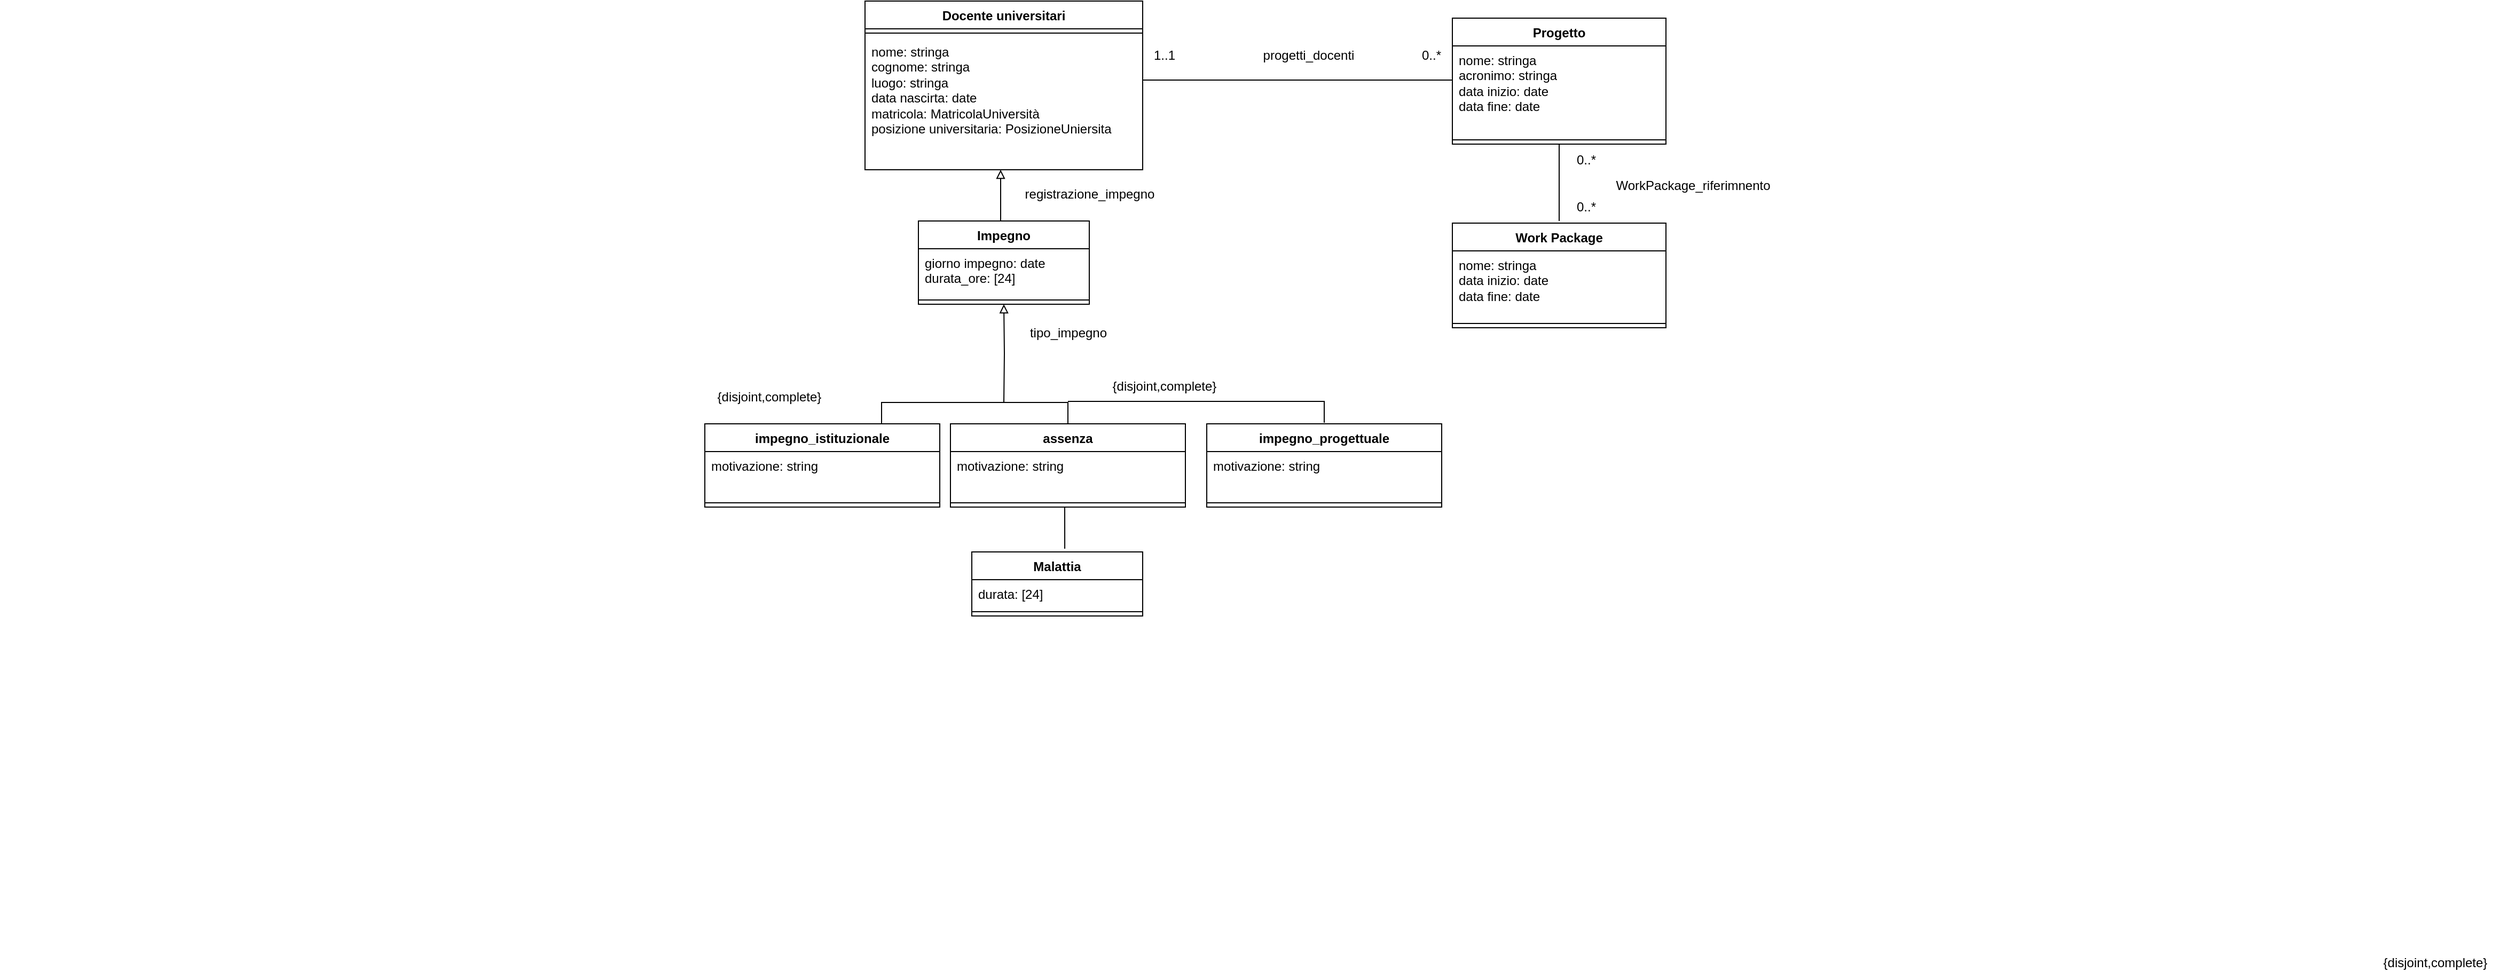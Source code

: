 <mxfile version="21.5.0" type="device">
  <diagram name="Page-1" id="qRLKTEqIeeb9t7-bzoMa">
    <mxGraphModel dx="2130" dy="615" grid="1" gridSize="10" guides="1" tooltips="1" connect="1" arrows="1" fold="1" page="1" pageScale="1" pageWidth="850" pageHeight="1100" math="0" shadow="0">
      <root>
        <mxCell id="0" />
        <mxCell id="1" parent="0" />
        <mxCell id="jCYH0m46AMil__QicKte-63" style="edgeStyle=orthogonalEdgeStyle;rounded=0;orthogonalLoop=1;jettySize=auto;html=1;exitX=1;exitY=0.5;exitDx=0;exitDy=0;entryX=0;entryY=0.5;entryDx=0;entryDy=0;endArrow=none;endFill=0;" edge="1" parent="1">
          <mxGeometry relative="1" as="geometry">
            <mxPoint x="440" y="151" as="sourcePoint" />
            <mxPoint x="730" y="156" as="targetPoint" />
            <Array as="points">
              <mxPoint x="440" y="148" />
              <mxPoint x="730" y="148" />
            </Array>
          </mxGeometry>
        </mxCell>
        <mxCell id="jCYH0m46AMil__QicKte-1" value="Docente universitari" style="swimlane;fontStyle=1;align=center;verticalAlign=top;childLayout=stackLayout;horizontal=1;startSize=26;horizontalStack=0;resizeParent=1;resizeParentMax=0;resizeLast=0;collapsible=1;marginBottom=0;whiteSpace=wrap;html=1;" vertex="1" parent="1">
          <mxGeometry x="180" y="74" width="260" height="158" as="geometry" />
        </mxCell>
        <mxCell id="jCYH0m46AMil__QicKte-3" value="" style="line;strokeWidth=1;fillColor=none;align=left;verticalAlign=middle;spacingTop=-1;spacingLeft=3;spacingRight=3;rotatable=0;labelPosition=right;points=[];portConstraint=eastwest;strokeColor=inherit;" vertex="1" parent="jCYH0m46AMil__QicKte-1">
          <mxGeometry y="26" width="260" height="8" as="geometry" />
        </mxCell>
        <mxCell id="jCYH0m46AMil__QicKte-2" value="&lt;div&gt;nome: stringa&lt;/div&gt;&lt;div&gt;cognome: stringa&lt;br&gt;&lt;/div&gt;&lt;div&gt;luogo: stringa&lt;/div&gt;&lt;div&gt;data nascirta: date&lt;/div&gt;&lt;div&gt;matricola: MatricolaUniversità&lt;br&gt;&lt;/div&gt;posizione universitaria: PosizioneUniersita" style="text;strokeColor=none;fillColor=none;align=left;verticalAlign=top;spacingLeft=4;spacingRight=4;overflow=hidden;rotatable=0;points=[[0,0.5],[1,0.5]];portConstraint=eastwest;whiteSpace=wrap;html=1;" vertex="1" parent="jCYH0m46AMil__QicKte-1">
          <mxGeometry y="34" width="260" height="124" as="geometry" />
        </mxCell>
        <mxCell id="jCYH0m46AMil__QicKte-21" style="edgeStyle=orthogonalEdgeStyle;rounded=0;orthogonalLoop=1;jettySize=auto;html=1;exitX=0.5;exitY=1;exitDx=0;exitDy=0;endArrow=none;endFill=0;" edge="1" parent="1" source="jCYH0m46AMil__QicKte-5">
          <mxGeometry relative="1" as="geometry">
            <mxPoint x="830.0" y="280" as="targetPoint" />
          </mxGeometry>
        </mxCell>
        <mxCell id="jCYH0m46AMil__QicKte-5" value="Progetto" style="swimlane;fontStyle=1;align=center;verticalAlign=top;childLayout=stackLayout;horizontal=1;startSize=26;horizontalStack=0;resizeParent=1;resizeParentMax=0;resizeLast=0;collapsible=1;marginBottom=0;whiteSpace=wrap;html=1;" vertex="1" parent="1">
          <mxGeometry x="730" y="90" width="200" height="118" as="geometry" />
        </mxCell>
        <mxCell id="jCYH0m46AMil__QicKte-6" value="&lt;div&gt;nome: stringa&lt;/div&gt;&lt;div&gt;acronimo: stringa&lt;/div&gt;&lt;div&gt;data inizio: date&lt;/div&gt;&lt;div&gt;data fine: date&lt;br&gt;&lt;/div&gt;&lt;div&gt;&lt;br&gt;&lt;/div&gt;" style="text;strokeColor=none;fillColor=none;align=left;verticalAlign=top;spacingLeft=4;spacingRight=4;overflow=hidden;rotatable=0;points=[[0,0.5],[1,0.5]];portConstraint=eastwest;whiteSpace=wrap;html=1;" vertex="1" parent="jCYH0m46AMil__QicKte-5">
          <mxGeometry y="26" width="200" height="84" as="geometry" />
        </mxCell>
        <mxCell id="jCYH0m46AMil__QicKte-7" value="" style="line;strokeWidth=1;fillColor=none;align=left;verticalAlign=middle;spacingTop=-1;spacingLeft=3;spacingRight=3;rotatable=0;labelPosition=right;points=[];portConstraint=eastwest;strokeColor=inherit;" vertex="1" parent="jCYH0m46AMil__QicKte-5">
          <mxGeometry y="110" width="200" height="8" as="geometry" />
        </mxCell>
        <mxCell id="jCYH0m46AMil__QicKte-9" value="Work Package" style="swimlane;fontStyle=1;align=center;verticalAlign=top;childLayout=stackLayout;horizontal=1;startSize=26;horizontalStack=0;resizeParent=1;resizeParentMax=0;resizeLast=0;collapsible=1;marginBottom=0;whiteSpace=wrap;html=1;" vertex="1" parent="1">
          <mxGeometry x="730" y="282" width="200" height="98" as="geometry" />
        </mxCell>
        <mxCell id="jCYH0m46AMil__QicKte-10" value="&lt;div&gt;nome: stringa&lt;/div&gt;&lt;div&gt;data inizio: date&lt;/div&gt;&lt;div&gt;data fine: date&lt;br&gt;&lt;/div&gt;" style="text;strokeColor=none;fillColor=none;align=left;verticalAlign=top;spacingLeft=4;spacingRight=4;overflow=hidden;rotatable=0;points=[[0,0.5],[1,0.5]];portConstraint=eastwest;whiteSpace=wrap;html=1;" vertex="1" parent="jCYH0m46AMil__QicKte-9">
          <mxGeometry y="26" width="200" height="64" as="geometry" />
        </mxCell>
        <mxCell id="jCYH0m46AMil__QicKte-11" value="" style="line;strokeWidth=1;fillColor=none;align=left;verticalAlign=middle;spacingTop=-1;spacingLeft=3;spacingRight=3;rotatable=0;labelPosition=right;points=[];portConstraint=eastwest;strokeColor=inherit;" vertex="1" parent="jCYH0m46AMil__QicKte-9">
          <mxGeometry y="90" width="200" height="8" as="geometry" />
        </mxCell>
        <mxCell id="jCYH0m46AMil__QicKte-22" value="0..*" style="text;html=1;align=center;verticalAlign=middle;resizable=0;points=[];autosize=1;strokeColor=none;fillColor=none;" vertex="1" parent="1">
          <mxGeometry x="835" y="208" width="40" height="30" as="geometry" />
        </mxCell>
        <mxCell id="jCYH0m46AMil__QicKte-23" value="0..*" style="text;html=1;align=center;verticalAlign=middle;resizable=0;points=[];autosize=1;strokeColor=none;fillColor=none;" vertex="1" parent="1">
          <mxGeometry x="835" y="252" width="40" height="30" as="geometry" />
        </mxCell>
        <mxCell id="jCYH0m46AMil__QicKte-26" value="WorkPackage_riferimnento" style="text;html=1;align=center;verticalAlign=middle;resizable=0;points=[];autosize=1;strokeColor=none;fillColor=none;" vertex="1" parent="1">
          <mxGeometry x="870" y="232" width="170" height="30" as="geometry" />
        </mxCell>
        <mxCell id="jCYH0m46AMil__QicKte-48" style="edgeStyle=orthogonalEdgeStyle;rounded=0;orthogonalLoop=1;jettySize=auto;html=1;exitX=0.5;exitY=0;exitDx=0;exitDy=0;entryX=0.5;entryY=0;entryDx=0;entryDy=0;endArrow=none;endFill=0;" edge="1" parent="1" target="jCYH0m46AMil__QicKte-42">
          <mxGeometry relative="1" as="geometry">
            <mxPoint x="130" y="480" as="sourcePoint" />
          </mxGeometry>
        </mxCell>
        <mxCell id="jCYH0m46AMil__QicKte-39" value="impegno_istituzionale" style="swimlane;fontStyle=1;align=center;verticalAlign=top;childLayout=stackLayout;horizontal=1;startSize=26;horizontalStack=0;resizeParent=1;resizeParentMax=0;resizeLast=0;collapsible=1;marginBottom=0;whiteSpace=wrap;html=1;" vertex="1" parent="1">
          <mxGeometry x="30" y="470" width="220" height="78" as="geometry" />
        </mxCell>
        <mxCell id="jCYH0m46AMil__QicKte-40" value="&lt;div&gt;motivazione: string&lt;br&gt;&lt;/div&gt;" style="text;strokeColor=none;fillColor=none;align=left;verticalAlign=top;spacingLeft=4;spacingRight=4;overflow=hidden;rotatable=0;points=[[0,0.5],[1,0.5]];portConstraint=eastwest;whiteSpace=wrap;html=1;" vertex="1" parent="jCYH0m46AMil__QicKte-39">
          <mxGeometry y="26" width="220" height="44" as="geometry" />
        </mxCell>
        <mxCell id="jCYH0m46AMil__QicKte-41" value="" style="line;strokeWidth=1;fillColor=none;align=left;verticalAlign=middle;spacingTop=-1;spacingLeft=3;spacingRight=3;rotatable=0;labelPosition=right;points=[];portConstraint=eastwest;strokeColor=inherit;" vertex="1" parent="jCYH0m46AMil__QicKte-39">
          <mxGeometry y="70" width="220" height="8" as="geometry" />
        </mxCell>
        <mxCell id="jCYH0m46AMil__QicKte-78" style="edgeStyle=orthogonalEdgeStyle;rounded=0;orthogonalLoop=1;jettySize=auto;html=1;exitX=0.5;exitY=1;exitDx=0;exitDy=0;entryX=0.544;entryY=-0.05;entryDx=0;entryDy=0;entryPerimeter=0;endArrow=none;endFill=0;" edge="1" parent="1" source="jCYH0m46AMil__QicKte-42" target="jCYH0m46AMil__QicKte-74">
          <mxGeometry relative="1" as="geometry" />
        </mxCell>
        <mxCell id="jCYH0m46AMil__QicKte-42" value="assenza" style="swimlane;fontStyle=1;align=center;verticalAlign=top;childLayout=stackLayout;horizontal=1;startSize=26;horizontalStack=0;resizeParent=1;resizeParentMax=0;resizeLast=0;collapsible=1;marginBottom=0;whiteSpace=wrap;html=1;" vertex="1" parent="1">
          <mxGeometry x="260" y="470" width="220" height="78" as="geometry" />
        </mxCell>
        <mxCell id="jCYH0m46AMil__QicKte-43" value="&lt;div&gt;motivazione: string&lt;br&gt;&lt;/div&gt;" style="text;strokeColor=none;fillColor=none;align=left;verticalAlign=top;spacingLeft=4;spacingRight=4;overflow=hidden;rotatable=0;points=[[0,0.5],[1,0.5]];portConstraint=eastwest;whiteSpace=wrap;html=1;" vertex="1" parent="jCYH0m46AMil__QicKte-42">
          <mxGeometry y="26" width="220" height="44" as="geometry" />
        </mxCell>
        <mxCell id="jCYH0m46AMil__QicKte-44" value="" style="line;strokeWidth=1;fillColor=none;align=left;verticalAlign=middle;spacingTop=-1;spacingLeft=3;spacingRight=3;rotatable=0;labelPosition=right;points=[];portConstraint=eastwest;strokeColor=inherit;" vertex="1" parent="jCYH0m46AMil__QicKte-42">
          <mxGeometry y="70" width="220" height="8" as="geometry" />
        </mxCell>
        <mxCell id="jCYH0m46AMil__QicKte-49" style="edgeStyle=orthogonalEdgeStyle;rounded=0;orthogonalLoop=1;jettySize=auto;html=1;exitX=0.5;exitY=0;exitDx=0;exitDy=0;endArrow=none;endFill=0;" edge="1" parent="1">
          <mxGeometry relative="1" as="geometry">
            <mxPoint x="370" y="449" as="targetPoint" />
            <mxPoint x="610" y="469" as="sourcePoint" />
            <Array as="points">
              <mxPoint x="610" y="449" />
            </Array>
          </mxGeometry>
        </mxCell>
        <mxCell id="jCYH0m46AMil__QicKte-45" value="impegno_progettuale" style="swimlane;fontStyle=1;align=center;verticalAlign=top;childLayout=stackLayout;horizontal=1;startSize=26;horizontalStack=0;resizeParent=1;resizeParentMax=0;resizeLast=0;collapsible=1;marginBottom=0;whiteSpace=wrap;html=1;" vertex="1" parent="1">
          <mxGeometry x="500" y="470" width="220" height="78" as="geometry" />
        </mxCell>
        <mxCell id="jCYH0m46AMil__QicKte-46" value="&lt;div&gt;motivazione: string&lt;br&gt;&lt;/div&gt;" style="text;strokeColor=none;fillColor=none;align=left;verticalAlign=top;spacingLeft=4;spacingRight=4;overflow=hidden;rotatable=0;points=[[0,0.5],[1,0.5]];portConstraint=eastwest;whiteSpace=wrap;html=1;" vertex="1" parent="jCYH0m46AMil__QicKte-45">
          <mxGeometry y="26" width="220" height="44" as="geometry" />
        </mxCell>
        <mxCell id="jCYH0m46AMil__QicKte-47" value="" style="line;strokeWidth=1;fillColor=none;align=left;verticalAlign=middle;spacingTop=-1;spacingLeft=3;spacingRight=3;rotatable=0;labelPosition=right;points=[];portConstraint=eastwest;strokeColor=inherit;" vertex="1" parent="jCYH0m46AMil__QicKte-45">
          <mxGeometry y="70" width="220" height="8" as="geometry" />
        </mxCell>
        <mxCell id="jCYH0m46AMil__QicKte-51" value="{disjoint,complete}" style="text;html=1;align=center;verticalAlign=middle;resizable=0;points=[];autosize=1;strokeColor=none;fillColor=none;" vertex="1" parent="1">
          <mxGeometry x="30" y="430" width="120" height="30" as="geometry" />
        </mxCell>
        <mxCell id="jCYH0m46AMil__QicKte-52" value="{disjoint,complete}" style="text;html=1;align=center;verticalAlign=middle;resizable=0;points=[];autosize=1;strokeColor=none;fillColor=none;" vertex="1" parent="1">
          <mxGeometry x="400" y="420" width="120" height="30" as="geometry" />
        </mxCell>
        <mxCell id="jCYH0m46AMil__QicKte-53" value="{disjoint,complete}" style="text;html=1;align=center;verticalAlign=middle;resizable=0;points=[];autosize=1;strokeColor=none;fillColor=none;" vertex="1" parent="1">
          <mxGeometry x="1590" y="960" width="120" height="30" as="geometry" />
        </mxCell>
        <mxCell id="jCYH0m46AMil__QicKte-59" style="edgeStyle=orthogonalEdgeStyle;rounded=0;orthogonalLoop=1;jettySize=auto;html=1;exitX=0.5;exitY=0;exitDx=0;exitDy=0;entryX=0.5;entryY=1;entryDx=0;entryDy=0;endArrow=block;endFill=0;" edge="1" parent="1">
          <mxGeometry relative="1" as="geometry">
            <mxPoint x="307" y="280" as="sourcePoint" />
            <mxPoint x="307" y="232" as="targetPoint" />
          </mxGeometry>
        </mxCell>
        <mxCell id="jCYH0m46AMil__QicKte-60" style="edgeStyle=orthogonalEdgeStyle;rounded=0;orthogonalLoop=1;jettySize=auto;html=1;entryX=0.5;entryY=1;entryDx=0;entryDy=0;endArrow=block;endFill=0;" edge="1" parent="1" target="jCYH0m46AMil__QicKte-55">
          <mxGeometry relative="1" as="geometry">
            <mxPoint x="310" y="450" as="sourcePoint" />
          </mxGeometry>
        </mxCell>
        <mxCell id="jCYH0m46AMil__QicKte-55" value="Impegno" style="swimlane;fontStyle=1;align=center;verticalAlign=top;childLayout=stackLayout;horizontal=1;startSize=26;horizontalStack=0;resizeParent=1;resizeParentMax=0;resizeLast=0;collapsible=1;marginBottom=0;whiteSpace=wrap;html=1;" vertex="1" parent="1">
          <mxGeometry x="230" y="280" width="160" height="78" as="geometry" />
        </mxCell>
        <mxCell id="jCYH0m46AMil__QicKte-56" value="&lt;div&gt;giorno impegno: date&lt;/div&gt;&lt;div&gt;durata_ore: [24]&lt;br&gt;&lt;/div&gt;" style="text;strokeColor=none;fillColor=none;align=left;verticalAlign=top;spacingLeft=4;spacingRight=4;overflow=hidden;rotatable=0;points=[[0,0.5],[1,0.5]];portConstraint=eastwest;whiteSpace=wrap;html=1;" vertex="1" parent="jCYH0m46AMil__QicKte-55">
          <mxGeometry y="26" width="160" height="44" as="geometry" />
        </mxCell>
        <mxCell id="jCYH0m46AMil__QicKte-57" value="" style="line;strokeWidth=1;fillColor=none;align=left;verticalAlign=middle;spacingTop=-1;spacingLeft=3;spacingRight=3;rotatable=0;labelPosition=right;points=[];portConstraint=eastwest;strokeColor=inherit;" vertex="1" parent="jCYH0m46AMil__QicKte-55">
          <mxGeometry y="70" width="160" height="8" as="geometry" />
        </mxCell>
        <mxCell id="jCYH0m46AMil__QicKte-61" value="registrazione_impegno" style="text;html=1;align=center;verticalAlign=middle;resizable=0;points=[];autosize=1;strokeColor=none;fillColor=none;" vertex="1" parent="1">
          <mxGeometry x="320" y="240" width="140" height="30" as="geometry" />
        </mxCell>
        <mxCell id="jCYH0m46AMil__QicKte-62" value="tipo_impegno" style="text;html=1;align=center;verticalAlign=middle;resizable=0;points=[];autosize=1;strokeColor=none;fillColor=none;" vertex="1" parent="1">
          <mxGeometry x="320" y="370" width="100" height="30" as="geometry" />
        </mxCell>
        <mxCell id="jCYH0m46AMil__QicKte-71" value="progetti_docenti" style="text;html=1;align=center;verticalAlign=middle;resizable=0;points=[];autosize=1;strokeColor=none;fillColor=none;" vertex="1" parent="1">
          <mxGeometry x="540" y="110" width="110" height="30" as="geometry" />
        </mxCell>
        <mxCell id="jCYH0m46AMil__QicKte-72" value="0..*" style="text;html=1;align=center;verticalAlign=middle;resizable=0;points=[];autosize=1;strokeColor=none;fillColor=none;" vertex="1" parent="1">
          <mxGeometry x="690" y="110" width="40" height="30" as="geometry" />
        </mxCell>
        <mxCell id="jCYH0m46AMil__QicKte-73" value="1..1" style="text;html=1;align=center;verticalAlign=middle;resizable=0;points=[];autosize=1;strokeColor=none;fillColor=none;" vertex="1" parent="1">
          <mxGeometry x="440" y="110" width="40" height="30" as="geometry" />
        </mxCell>
        <mxCell id="jCYH0m46AMil__QicKte-74" value="Malattia" style="swimlane;fontStyle=1;align=center;verticalAlign=top;childLayout=stackLayout;horizontal=1;startSize=26;horizontalStack=0;resizeParent=1;resizeParentMax=0;resizeLast=0;collapsible=1;marginBottom=0;whiteSpace=wrap;html=1;" vertex="1" parent="1">
          <mxGeometry x="280" y="590" width="160" height="60" as="geometry" />
        </mxCell>
        <mxCell id="jCYH0m46AMil__QicKte-75" value="durata: [24]" style="text;strokeColor=none;fillColor=none;align=left;verticalAlign=top;spacingLeft=4;spacingRight=4;overflow=hidden;rotatable=0;points=[[0,0.5],[1,0.5]];portConstraint=eastwest;whiteSpace=wrap;html=1;" vertex="1" parent="jCYH0m46AMil__QicKte-74">
          <mxGeometry y="26" width="160" height="26" as="geometry" />
        </mxCell>
        <mxCell id="jCYH0m46AMil__QicKte-76" value="" style="line;strokeWidth=1;fillColor=none;align=left;verticalAlign=middle;spacingTop=-1;spacingLeft=3;spacingRight=3;rotatable=0;labelPosition=right;points=[];portConstraint=eastwest;strokeColor=inherit;" vertex="1" parent="jCYH0m46AMil__QicKte-74">
          <mxGeometry y="52" width="160" height="8" as="geometry" />
        </mxCell>
        <mxCell id="jCYH0m46AMil__QicKte-79" value="&amp;nbsp;" style="text;whiteSpace=wrap;html=1;" vertex="1" parent="1">
          <mxGeometry x="-50" y="190" width="40" height="40" as="geometry" />
        </mxCell>
        <mxCell id="jCYH0m46AMil__QicKte-80" value="&amp;nbsp;" style="text;whiteSpace=wrap;html=1;" vertex="1" parent="1">
          <mxGeometry x="-630" y="280" width="40" height="40" as="geometry" />
        </mxCell>
      </root>
    </mxGraphModel>
  </diagram>
</mxfile>
